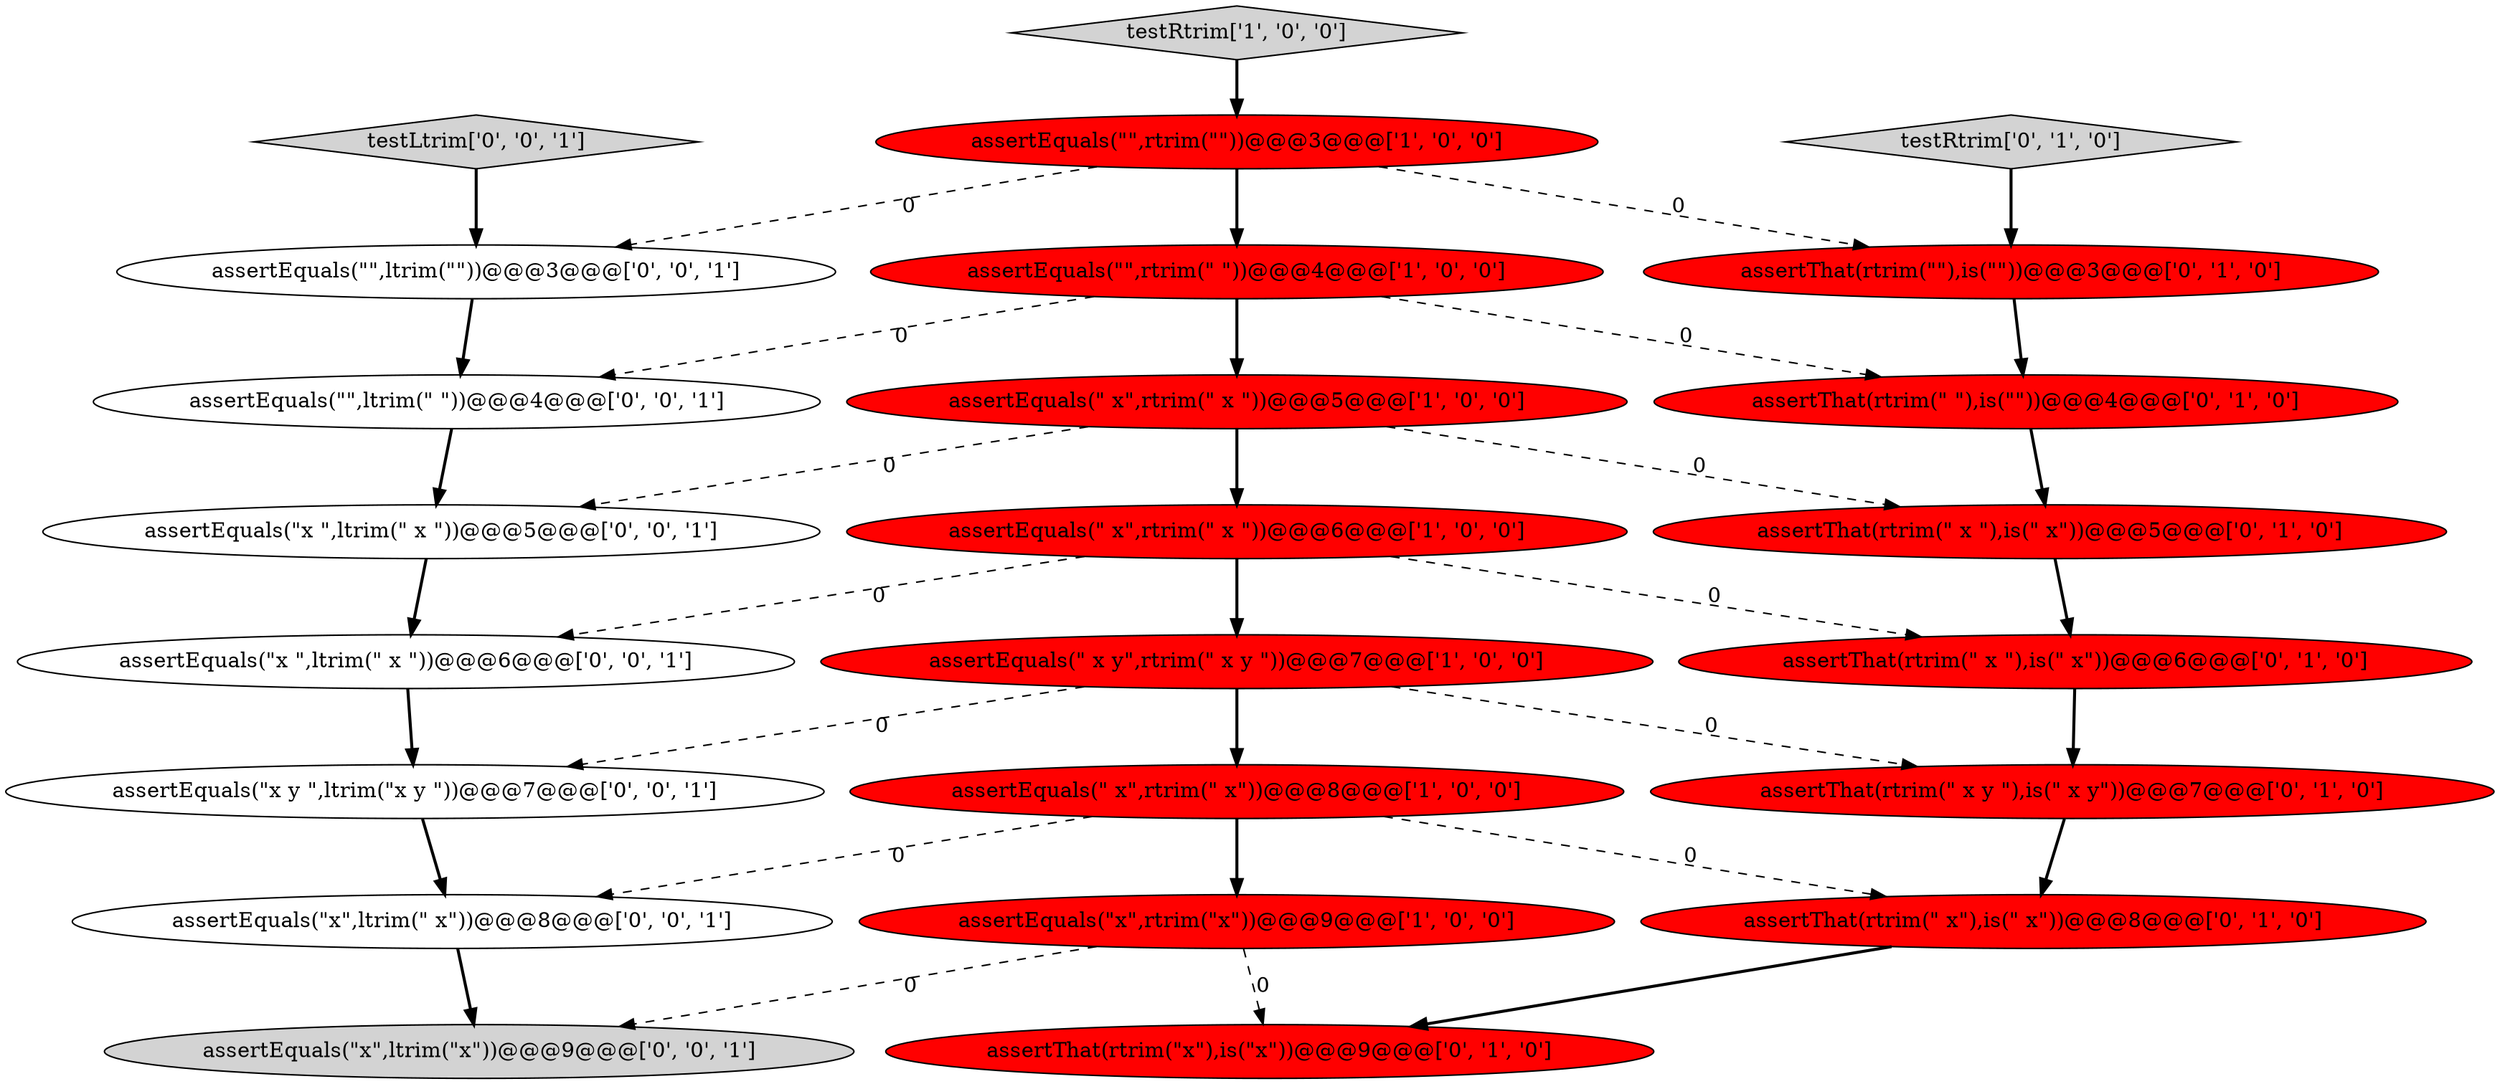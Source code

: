 digraph {
17 [style = filled, label = "assertEquals(\"x y \",ltrim(\"x y \"))@@@7@@@['0', '0', '1']", fillcolor = white, shape = ellipse image = "AAA0AAABBB3BBB"];
18 [style = filled, label = "assertEquals(\"x \",ltrim(\" x \"))@@@6@@@['0', '0', '1']", fillcolor = white, shape = ellipse image = "AAA0AAABBB3BBB"];
2 [style = filled, label = "assertEquals(\"\",rtrim(\"\"))@@@3@@@['1', '0', '0']", fillcolor = red, shape = ellipse image = "AAA1AAABBB1BBB"];
8 [style = filled, label = "testRtrim['0', '1', '0']", fillcolor = lightgray, shape = diamond image = "AAA0AAABBB2BBB"];
20 [style = filled, label = "assertEquals(\"x \",ltrim(\" x \"))@@@5@@@['0', '0', '1']", fillcolor = white, shape = ellipse image = "AAA0AAABBB3BBB"];
0 [style = filled, label = "assertEquals(\" x y\",rtrim(\" x y \"))@@@7@@@['1', '0', '0']", fillcolor = red, shape = ellipse image = "AAA1AAABBB1BBB"];
1 [style = filled, label = "assertEquals(\"\",rtrim(\" \"))@@@4@@@['1', '0', '0']", fillcolor = red, shape = ellipse image = "AAA1AAABBB1BBB"];
19 [style = filled, label = "assertEquals(\"x\",ltrim(\"x\"))@@@9@@@['0', '0', '1']", fillcolor = lightgray, shape = ellipse image = "AAA0AAABBB3BBB"];
4 [style = filled, label = "assertEquals(\" x\",rtrim(\" x\"))@@@8@@@['1', '0', '0']", fillcolor = red, shape = ellipse image = "AAA1AAABBB1BBB"];
3 [style = filled, label = "testRtrim['1', '0', '0']", fillcolor = lightgray, shape = diamond image = "AAA0AAABBB1BBB"];
6 [style = filled, label = "assertEquals(\" x\",rtrim(\" x \"))@@@5@@@['1', '0', '0']", fillcolor = red, shape = ellipse image = "AAA1AAABBB1BBB"];
23 [style = filled, label = "assertEquals(\"x\",ltrim(\" x\"))@@@8@@@['0', '0', '1']", fillcolor = white, shape = ellipse image = "AAA0AAABBB3BBB"];
9 [style = filled, label = "assertThat(rtrim(\" x \"),is(\" x\"))@@@5@@@['0', '1', '0']", fillcolor = red, shape = ellipse image = "AAA1AAABBB2BBB"];
7 [style = filled, label = "assertEquals(\" x\",rtrim(\" x \"))@@@6@@@['1', '0', '0']", fillcolor = red, shape = ellipse image = "AAA1AAABBB1BBB"];
12 [style = filled, label = "assertThat(rtrim(\" x y \"),is(\" x y\"))@@@7@@@['0', '1', '0']", fillcolor = red, shape = ellipse image = "AAA1AAABBB2BBB"];
16 [style = filled, label = "assertEquals(\"\",ltrim(\" \"))@@@4@@@['0', '0', '1']", fillcolor = white, shape = ellipse image = "AAA0AAABBB3BBB"];
14 [style = filled, label = "assertThat(rtrim(\" \"),is(\"\"))@@@4@@@['0', '1', '0']", fillcolor = red, shape = ellipse image = "AAA1AAABBB2BBB"];
13 [style = filled, label = "assertThat(rtrim(\"\"),is(\"\"))@@@3@@@['0', '1', '0']", fillcolor = red, shape = ellipse image = "AAA1AAABBB2BBB"];
21 [style = filled, label = "testLtrim['0', '0', '1']", fillcolor = lightgray, shape = diamond image = "AAA0AAABBB3BBB"];
5 [style = filled, label = "assertEquals(\"x\",rtrim(\"x\"))@@@9@@@['1', '0', '0']", fillcolor = red, shape = ellipse image = "AAA1AAABBB1BBB"];
22 [style = filled, label = "assertEquals(\"\",ltrim(\"\"))@@@3@@@['0', '0', '1']", fillcolor = white, shape = ellipse image = "AAA0AAABBB3BBB"];
11 [style = filled, label = "assertThat(rtrim(\" x \"),is(\" x\"))@@@6@@@['0', '1', '0']", fillcolor = red, shape = ellipse image = "AAA1AAABBB2BBB"];
10 [style = filled, label = "assertThat(rtrim(\"x\"),is(\"x\"))@@@9@@@['0', '1', '0']", fillcolor = red, shape = ellipse image = "AAA1AAABBB2BBB"];
15 [style = filled, label = "assertThat(rtrim(\" x\"),is(\" x\"))@@@8@@@['0', '1', '0']", fillcolor = red, shape = ellipse image = "AAA1AAABBB2BBB"];
15->10 [style = bold, label=""];
9->11 [style = bold, label=""];
7->18 [style = dashed, label="0"];
1->14 [style = dashed, label="0"];
6->20 [style = dashed, label="0"];
22->16 [style = bold, label=""];
2->1 [style = bold, label=""];
6->9 [style = dashed, label="0"];
12->15 [style = bold, label=""];
7->11 [style = dashed, label="0"];
18->17 [style = bold, label=""];
7->0 [style = bold, label=""];
11->12 [style = bold, label=""];
0->12 [style = dashed, label="0"];
0->17 [style = dashed, label="0"];
17->23 [style = bold, label=""];
20->18 [style = bold, label=""];
1->6 [style = bold, label=""];
3->2 [style = bold, label=""];
5->10 [style = dashed, label="0"];
0->4 [style = bold, label=""];
21->22 [style = bold, label=""];
2->13 [style = dashed, label="0"];
4->15 [style = dashed, label="0"];
1->16 [style = dashed, label="0"];
23->19 [style = bold, label=""];
14->9 [style = bold, label=""];
6->7 [style = bold, label=""];
16->20 [style = bold, label=""];
2->22 [style = dashed, label="0"];
4->23 [style = dashed, label="0"];
4->5 [style = bold, label=""];
13->14 [style = bold, label=""];
5->19 [style = dashed, label="0"];
8->13 [style = bold, label=""];
}
